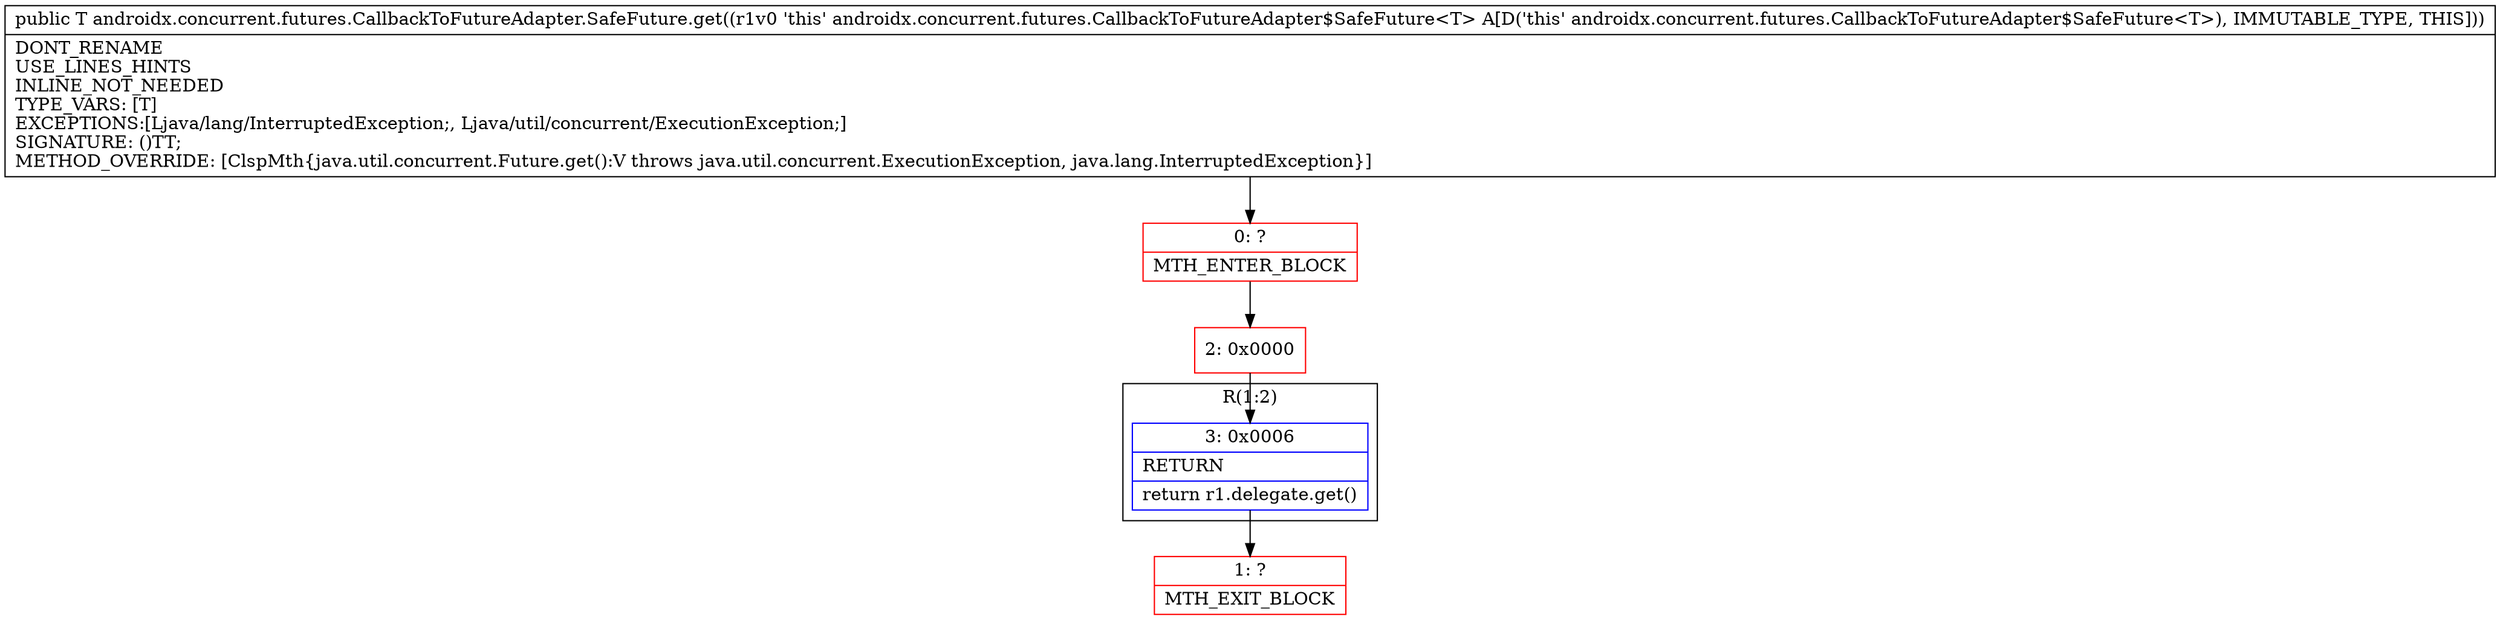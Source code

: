 digraph "CFG forandroidx.concurrent.futures.CallbackToFutureAdapter.SafeFuture.get()Ljava\/lang\/Object;" {
subgraph cluster_Region_318450524 {
label = "R(1:2)";
node [shape=record,color=blue];
Node_3 [shape=record,label="{3\:\ 0x0006|RETURN\l|return r1.delegate.get()\l}"];
}
Node_0 [shape=record,color=red,label="{0\:\ ?|MTH_ENTER_BLOCK\l}"];
Node_2 [shape=record,color=red,label="{2\:\ 0x0000}"];
Node_1 [shape=record,color=red,label="{1\:\ ?|MTH_EXIT_BLOCK\l}"];
MethodNode[shape=record,label="{public T androidx.concurrent.futures.CallbackToFutureAdapter.SafeFuture.get((r1v0 'this' androidx.concurrent.futures.CallbackToFutureAdapter$SafeFuture\<T\> A[D('this' androidx.concurrent.futures.CallbackToFutureAdapter$SafeFuture\<T\>), IMMUTABLE_TYPE, THIS]))  | DONT_RENAME\lUSE_LINES_HINTS\lINLINE_NOT_NEEDED\lTYPE_VARS: [T]\lEXCEPTIONS:[Ljava\/lang\/InterruptedException;, Ljava\/util\/concurrent\/ExecutionException;]\lSIGNATURE: ()TT;\lMETHOD_OVERRIDE: [ClspMth\{java.util.concurrent.Future.get():V throws java.util.concurrent.ExecutionException, java.lang.InterruptedException\}]\l}"];
MethodNode -> Node_0;Node_3 -> Node_1;
Node_0 -> Node_2;
Node_2 -> Node_3;
}

